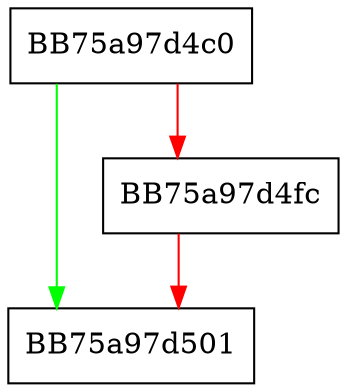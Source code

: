 digraph _Do_call {
  node [shape="box"];
  graph [splines=ortho];
  BB75a97d4c0 -> BB75a97d501 [color="green"];
  BB75a97d4c0 -> BB75a97d4fc [color="red"];
  BB75a97d4fc -> BB75a97d501 [color="red"];
}